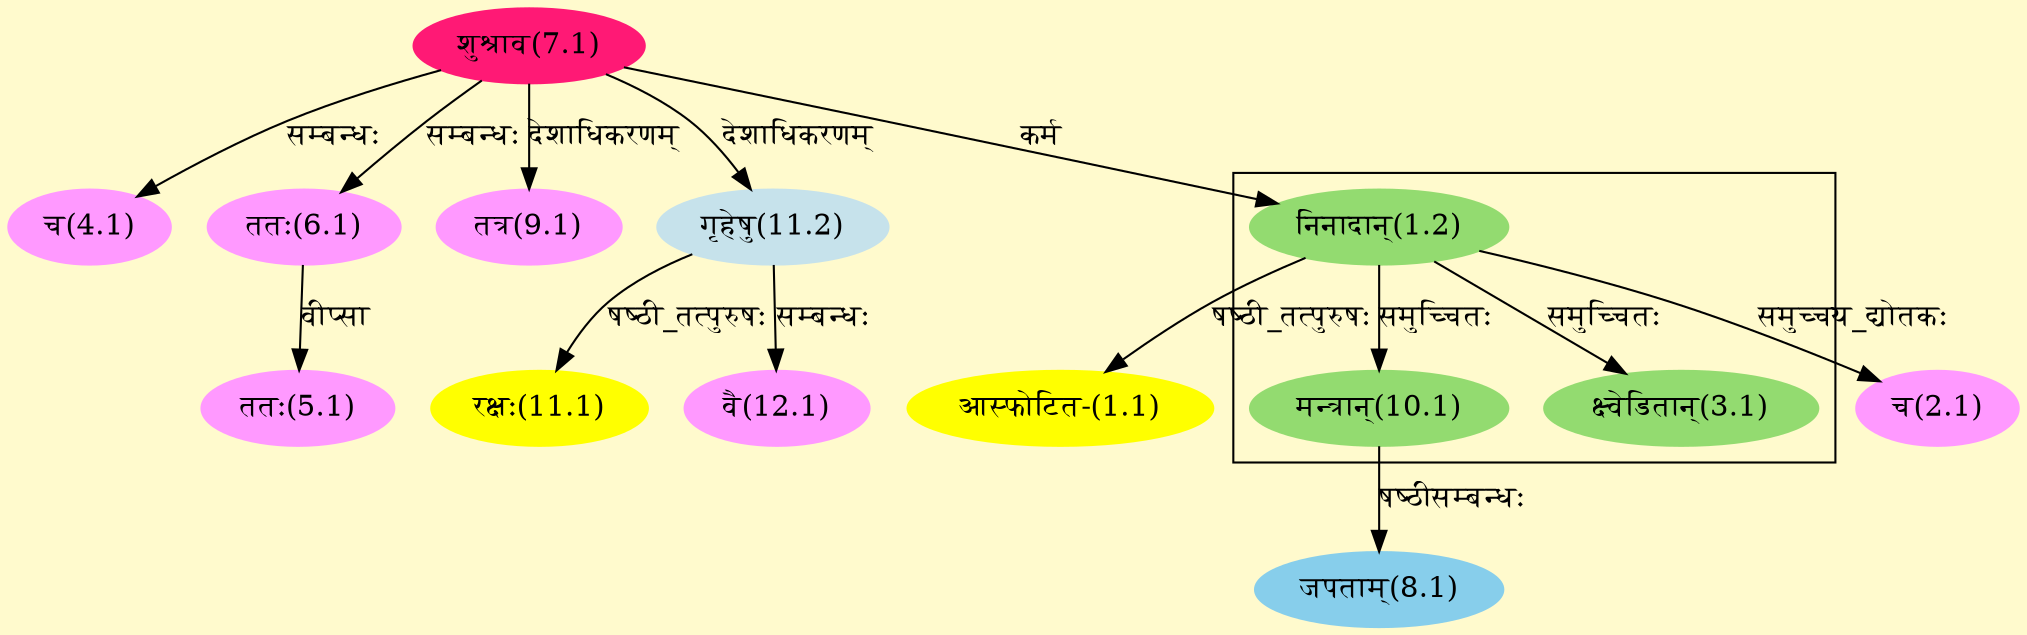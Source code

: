 digraph G{
rankdir=BT;
 compound=true;
 bgcolor="lemonchiffon1";

subgraph cluster_1{
Node3_1 [style=filled, color="#93DB70" label = "क्ष्वेडितान्(3.1)"]
Node1_2 [style=filled, color="#93DB70" label = "निनादान्(1.2)"]
Node10_1 [style=filled, color="#93DB70" label = "मन्त्रान्(10.1)"]

}
Node1_1 [style=filled, color="#FFFF00" label = "आस्फोटित-(1.1)"]
Node1_2 [style=filled, color="#93DB70" label = "निनादान्(1.2)"]
Node7_1 [style=filled, color="#FF1975" label = "शुश्राव(7.1)"]
Node2_1 [style=filled, color="#FF99FF" label = "च(2.1)"]
Node4_1 [style=filled, color="#FF99FF" label = "च(4.1)"]
Node5_1 [style=filled, color="#FF99FF" label = "ततः(5.1)"]
Node6_1 [style=filled, color="#FF99FF" label = "ततः(6.1)"]
Node [style=filled, color="" label = "()"]
Node8_1 [style=filled, color="#87CEEB" label = "जपताम्(8.1)"]
Node10_1 [style=filled, color="#93DB70" label = "मन्त्रान्(10.1)"]
Node9_1 [style=filled, color="#FF99FF" label = "तत्र(9.1)"]
Node11_1 [style=filled, color="#FFFF00" label = "रक्षः(11.1)"]
Node11_2 [style=filled, color="#C6E2EB" label = "गृहेषु(11.2)"]
Node12_1 [style=filled, color="#FF99FF" label = "वै(12.1)"]
/* Start of Relations section */

Node1_1 -> Node1_2 [  label="षष्ठी_तत्पुरुषः"  dir="back" ]
Node1_2 -> Node7_1 [  label="कर्म"  dir="back" ]
Node2_1 -> Node1_2 [  label="समुच्चय_द्योतकः"  dir="back" ]
Node3_1 -> Node1_2 [  label="समुच्चितः"  dir="back" ]
Node4_1 -> Node7_1 [  label="सम्बन्धः"  dir="back" ]
Node5_1 -> Node6_1 [  label="वीप्सा"  dir="back" ]
Node6_1 -> Node7_1 [  label="सम्बन्धः"  dir="back" ]
Node8_1 -> Node10_1 [  label="षष्ठीसम्बन्धः"  dir="back" ]
Node9_1 -> Node7_1 [  label="देशाधिकरणम्"  dir="back" ]
Node10_1 -> Node1_2 [  label="समुच्चितः"  dir="back" ]
Node11_1 -> Node11_2 [  label="षष्ठी_तत्पुरुषः"  dir="back" ]
Node11_2 -> Node7_1 [  label="देशाधिकरणम्"  dir="back" ]
Node12_1 -> Node11_2 [  label="सम्बन्धः"  dir="back" ]
}
